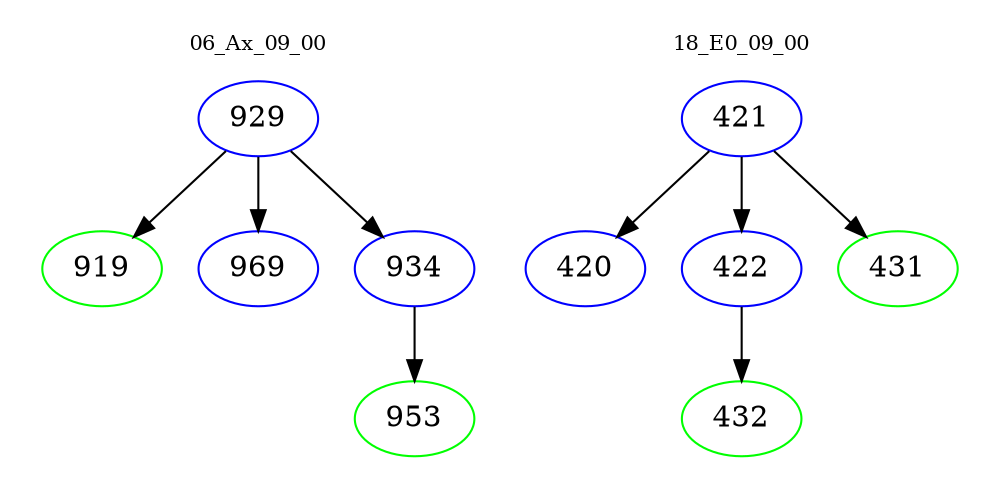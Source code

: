 digraph{
subgraph cluster_0 {
color = white
label = "06_Ax_09_00";
fontsize=10;
T0_929 [label="929", color="blue"]
T0_929 -> T0_919 [color="black"]
T0_919 [label="919", color="green"]
T0_929 -> T0_969 [color="black"]
T0_969 [label="969", color="blue"]
T0_929 -> T0_934 [color="black"]
T0_934 [label="934", color="blue"]
T0_934 -> T0_953 [color="black"]
T0_953 [label="953", color="green"]
}
subgraph cluster_1 {
color = white
label = "18_E0_09_00";
fontsize=10;
T1_421 [label="421", color="blue"]
T1_421 -> T1_420 [color="black"]
T1_420 [label="420", color="blue"]
T1_421 -> T1_422 [color="black"]
T1_422 [label="422", color="blue"]
T1_422 -> T1_432 [color="black"]
T1_432 [label="432", color="green"]
T1_421 -> T1_431 [color="black"]
T1_431 [label="431", color="green"]
}
}
